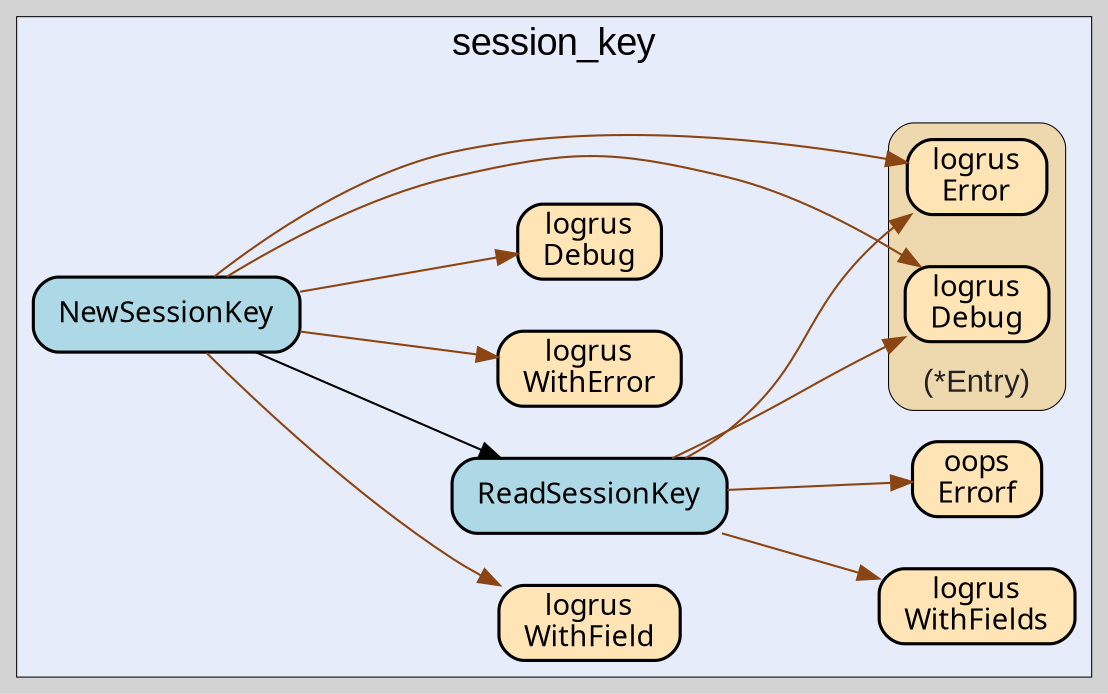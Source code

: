digraph gocallvis {
    label="";
    labeljust="l";
    fontname="Arial";
    fontsize="14";
    rankdir="LR";
    bgcolor="lightgray";
    style="solid";
    penwidth="0.5";
    pad="0.0";
    nodesep="0.35";

    node [shape="box" style="filled,rounded" fillcolor="honeydew" fontname="Verdana" penwidth="1.0" margin="0.16,0.0"];
    edge [minlen="2"]

    subgraph "cluster_focus" {
        fontsize="18";
bgcolor="#e6ecfa";
label="session_key";
labelloc="t";
labeljust="c";
        
        "github.com/go-i2p/common/session_key.NewSessionKey" [ fillcolor="lightblue" label="NewSessionKey" penwidth="1.5" tooltip="github.com/go-i2p/common/session_key.NewSessionKey | defined in session_key_struct.go:29\nat session_key_struct.go:30: calling [github.com/sirupsen/logrus.WithField]\nat session_key_struct.go:31: calling [github.com/go-i2p/common/session_key.ReadSessionKey]\nat session_key_struct.go:33: calling [github.com/sirupsen/logrus.WithError]\nat session_key_struct.go:30: calling [(*github.com/sirupsen/logrus.Entry).Debug]\nat session_key_struct.go:33: calling [(*github.com/sirupsen/logrus.Entry).Error]\nat session_key_struct.go:37: calling [github.com/sirupsen/logrus.Debug]" ]
        "github.com/sirupsen/logrus.WithField" [ penwidth="1.5" tooltip="github.com/sirupsen/logrus.WithField | defined in exported.go:69" fillcolor="moccasin" label="logrus\nWithField" ]
        "github.com/go-i2p/common/session_key.ReadSessionKey" [ fillcolor="lightblue" label="ReadSessionKey" penwidth="1.5" tooltip="github.com/go-i2p/common/session_key.ReadSessionKey | defined in session_key_struct.go:44\nat session_key_struct.go:46: calling [github.com/sirupsen/logrus.WithFields]\nat session_key_struct.go:58: calling [github.com/sirupsen/logrus.WithFields]\nat session_key_struct.go:50: calling [(*github.com/sirupsen/logrus.Entry).Error]\nat session_key_struct.go:51: calling [github.com/samber/oops.Errorf]\nat session_key_struct.go:60: calling [(*github.com/sirupsen/logrus.Entry).Debug]" ]
        "github.com/sirupsen/logrus.WithFields" [ tooltip="github.com/sirupsen/logrus.WithFields | defined in exported.go:79" fillcolor="moccasin" label="logrus\nWithFields" penwidth="1.5" ]
        "github.com/samber/oops.Errorf" [ label="oops\nErrorf" penwidth="1.5" tooltip="github.com/samber/oops.Errorf | defined in oops.go:34" fillcolor="moccasin" ]
        "github.com/sirupsen/logrus.WithError" [ fillcolor="moccasin" label="logrus\nWithError" penwidth="1.5" tooltip="github.com/sirupsen/logrus.WithError | defined in exported.go:55" ]
        "github.com/sirupsen/logrus.Debug" [ fillcolor="moccasin" label="logrus\nDebug" penwidth="1.5" tooltip="github.com/sirupsen/logrus.Debug | defined in exported.go:98" ]
        
        subgraph "cluster_*github.com/sirupsen/logrus.Entry" {
        tooltip="type: *github.com/sirupsen/logrus.Entry";
penwidth="0.5";
fontsize="15";
fontcolor="#222222";
labelloc="b";
style="rounded,filled";
fillcolor="wheat2";
label="(*Entry)";
        
        "(*github.com/sirupsen/logrus.Entry).Debug" [ fillcolor="moccasin" label="logrus\nDebug" penwidth="1.5" tooltip="(*github.com/sirupsen/logrus.Entry).Debug | defined in entry.go:312" ]
        "(*github.com/sirupsen/logrus.Entry).Error" [ fillcolor="moccasin" label="logrus\nError" penwidth="1.5" tooltip="(*github.com/sirupsen/logrus.Entry).Error | defined in entry.go:332" ]
        
    }

    }

    "github.com/go-i2p/common/session_key.NewSessionKey" -> "github.com/sirupsen/logrus.WithField" [ color="saddlebrown" tooltip="at session_key_struct.go:30: calling [github.com/sirupsen/logrus.WithField]" ]
    "github.com/go-i2p/common/session_key.ReadSessionKey" -> "github.com/sirupsen/logrus.WithFields" [ color="saddlebrown" tooltip="at session_key_struct.go:46: calling [github.com/sirupsen/logrus.WithFields]\nat session_key_struct.go:58: calling [github.com/sirupsen/logrus.WithFields]" ]
    "github.com/go-i2p/common/session_key.ReadSessionKey" -> "(*github.com/sirupsen/logrus.Entry).Error" [ tooltip="at session_key_struct.go:50: calling [(*github.com/sirupsen/logrus.Entry).Error]" color="saddlebrown" ]
    "github.com/go-i2p/common/session_key.NewSessionKey" -> "github.com/go-i2p/common/session_key.ReadSessionKey" [ tooltip="at session_key_struct.go:31: calling [github.com/go-i2p/common/session_key.ReadSessionKey]" ]
    "github.com/go-i2p/common/session_key.NewSessionKey" -> "github.com/sirupsen/logrus.WithError" [ color="saddlebrown" tooltip="at session_key_struct.go:33: calling [github.com/sirupsen/logrus.WithError]" ]
    "github.com/go-i2p/common/session_key.NewSessionKey" -> "(*github.com/sirupsen/logrus.Entry).Debug" [ color="saddlebrown" tooltip="at session_key_struct.go:30: calling [(*github.com/sirupsen/logrus.Entry).Debug]" ]
    "github.com/go-i2p/common/session_key.ReadSessionKey" -> "github.com/samber/oops.Errorf" [ color="saddlebrown" tooltip="at session_key_struct.go:51: calling [github.com/samber/oops.Errorf]" ]
    "github.com/go-i2p/common/session_key.ReadSessionKey" -> "(*github.com/sirupsen/logrus.Entry).Debug" [ tooltip="at session_key_struct.go:60: calling [(*github.com/sirupsen/logrus.Entry).Debug]" color="saddlebrown" ]
    "github.com/go-i2p/common/session_key.NewSessionKey" -> "(*github.com/sirupsen/logrus.Entry).Error" [ color="saddlebrown" tooltip="at session_key_struct.go:33: calling [(*github.com/sirupsen/logrus.Entry).Error]" ]
    "github.com/go-i2p/common/session_key.NewSessionKey" -> "github.com/sirupsen/logrus.Debug" [ color="saddlebrown" tooltip="at session_key_struct.go:37: calling [github.com/sirupsen/logrus.Debug]" ]
}
